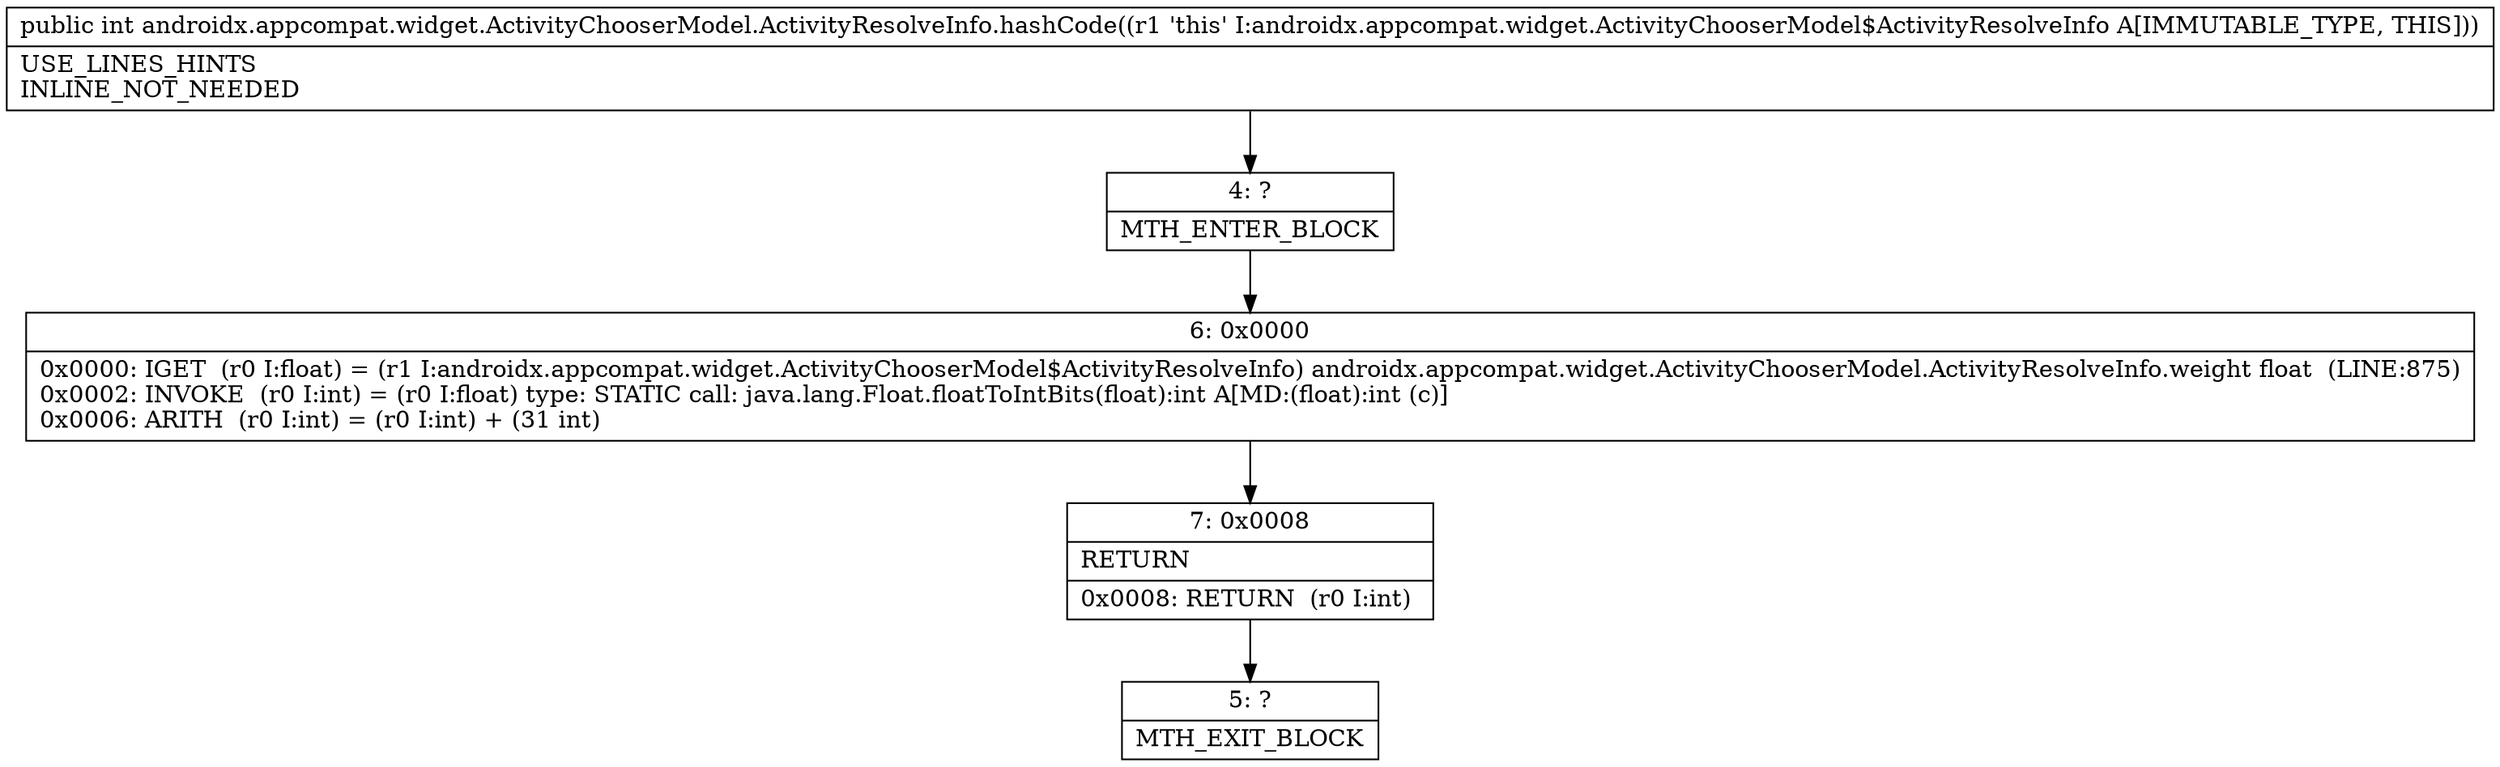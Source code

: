 digraph "CFG forandroidx.appcompat.widget.ActivityChooserModel.ActivityResolveInfo.hashCode()I" {
Node_4 [shape=record,label="{4\:\ ?|MTH_ENTER_BLOCK\l}"];
Node_6 [shape=record,label="{6\:\ 0x0000|0x0000: IGET  (r0 I:float) = (r1 I:androidx.appcompat.widget.ActivityChooserModel$ActivityResolveInfo) androidx.appcompat.widget.ActivityChooserModel.ActivityResolveInfo.weight float  (LINE:875)\l0x0002: INVOKE  (r0 I:int) = (r0 I:float) type: STATIC call: java.lang.Float.floatToIntBits(float):int A[MD:(float):int (c)]\l0x0006: ARITH  (r0 I:int) = (r0 I:int) + (31 int) \l}"];
Node_7 [shape=record,label="{7\:\ 0x0008|RETURN\l|0x0008: RETURN  (r0 I:int) \l}"];
Node_5 [shape=record,label="{5\:\ ?|MTH_EXIT_BLOCK\l}"];
MethodNode[shape=record,label="{public int androidx.appcompat.widget.ActivityChooserModel.ActivityResolveInfo.hashCode((r1 'this' I:androidx.appcompat.widget.ActivityChooserModel$ActivityResolveInfo A[IMMUTABLE_TYPE, THIS]))  | USE_LINES_HINTS\lINLINE_NOT_NEEDED\l}"];
MethodNode -> Node_4;Node_4 -> Node_6;
Node_6 -> Node_7;
Node_7 -> Node_5;
}

